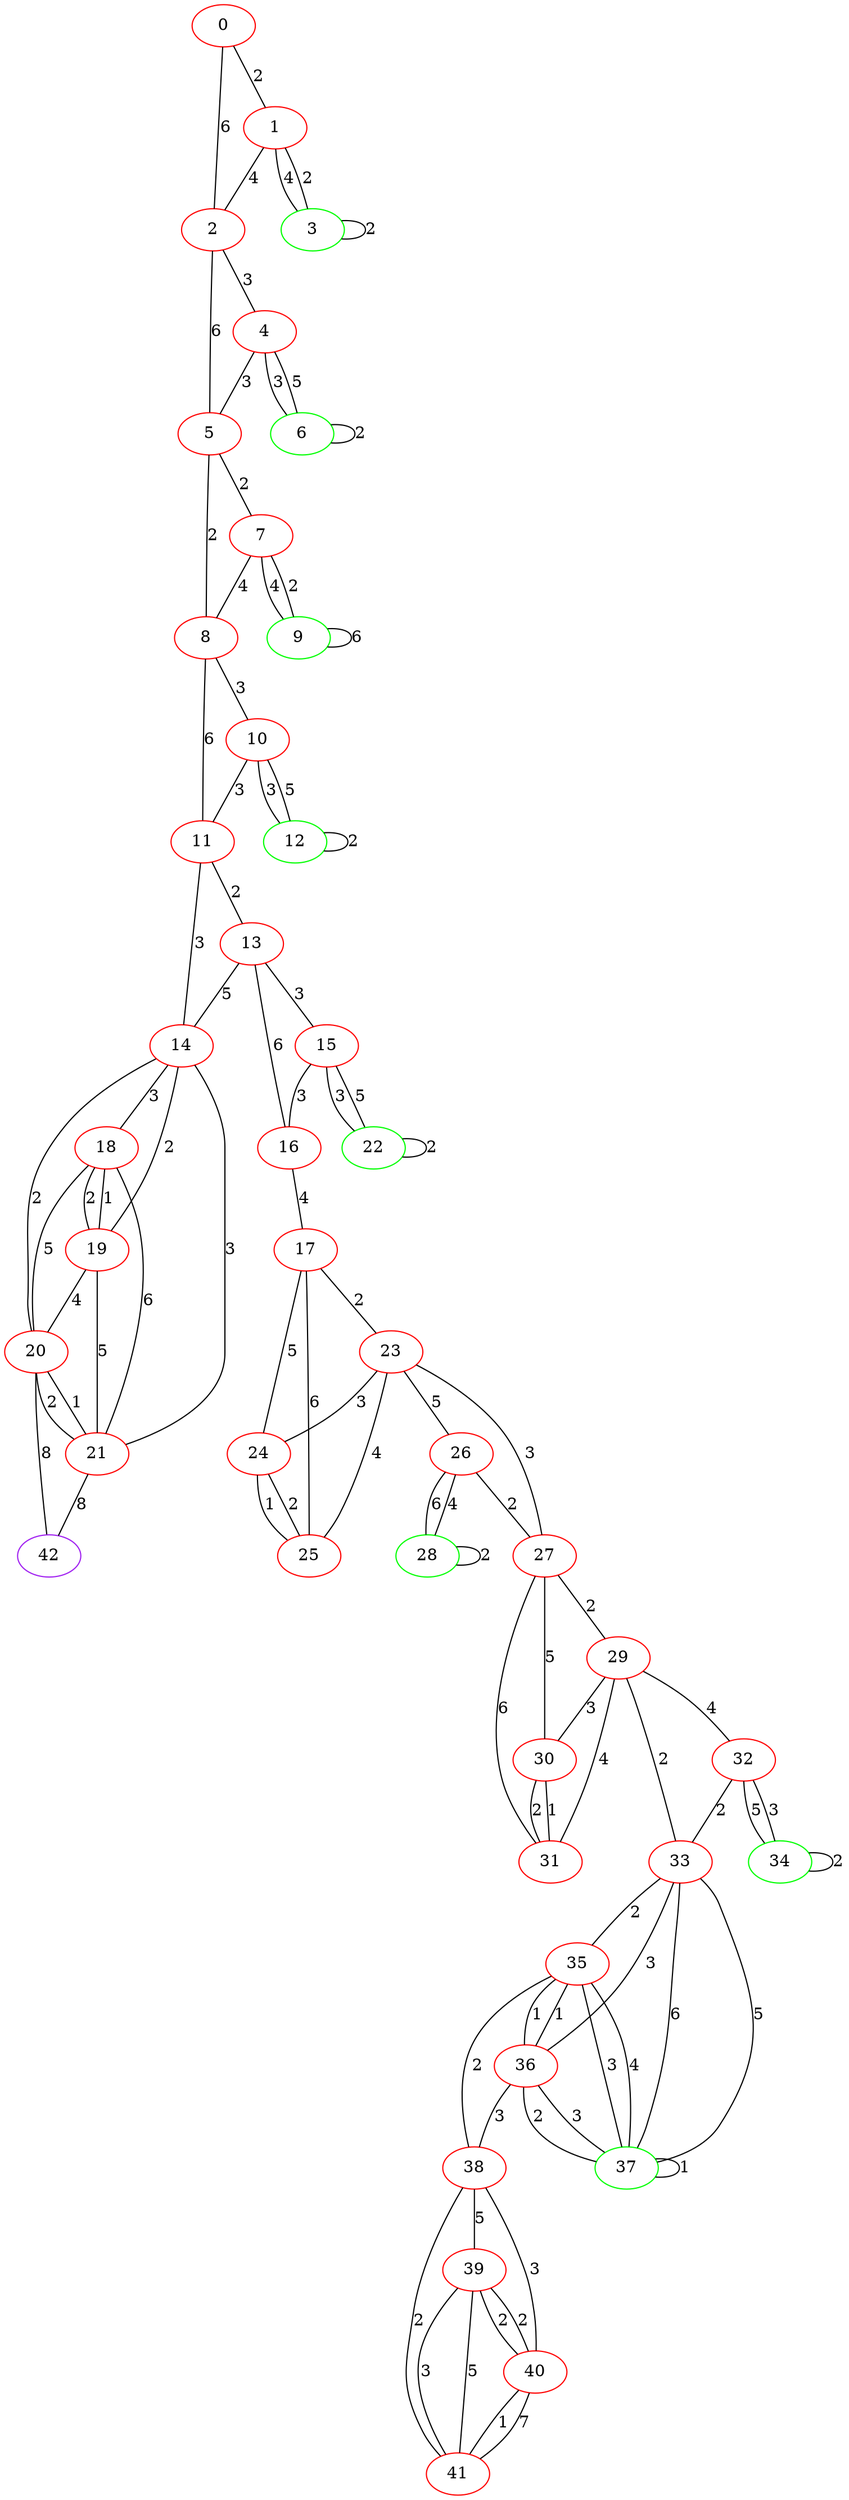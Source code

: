graph "" {
0 [color=red, weight=1];
1 [color=red, weight=1];
2 [color=red, weight=1];
3 [color=green, weight=2];
4 [color=red, weight=1];
5 [color=red, weight=1];
6 [color=green, weight=2];
7 [color=red, weight=1];
8 [color=red, weight=1];
9 [color=green, weight=2];
10 [color=red, weight=1];
11 [color=red, weight=1];
12 [color=green, weight=2];
13 [color=red, weight=1];
14 [color=red, weight=1];
15 [color=red, weight=1];
16 [color=red, weight=1];
17 [color=red, weight=1];
18 [color=red, weight=1];
19 [color=red, weight=1];
20 [color=red, weight=1];
21 [color=red, weight=1];
22 [color=green, weight=2];
23 [color=red, weight=1];
24 [color=red, weight=1];
25 [color=red, weight=1];
26 [color=red, weight=1];
27 [color=red, weight=1];
28 [color=green, weight=2];
29 [color=red, weight=1];
30 [color=red, weight=1];
31 [color=red, weight=1];
32 [color=red, weight=1];
33 [color=red, weight=1];
34 [color=green, weight=2];
35 [color=red, weight=1];
36 [color=red, weight=1];
37 [color=green, weight=2];
38 [color=red, weight=1];
39 [color=red, weight=1];
40 [color=red, weight=1];
41 [color=red, weight=1];
42 [color=purple, weight=4];
0 -- 1  [key=0, label=2];
0 -- 2  [key=0, label=6];
1 -- 2  [key=0, label=4];
1 -- 3  [key=0, label=4];
1 -- 3  [key=1, label=2];
2 -- 4  [key=0, label=3];
2 -- 5  [key=0, label=6];
3 -- 3  [key=0, label=2];
4 -- 5  [key=0, label=3];
4 -- 6  [key=0, label=3];
4 -- 6  [key=1, label=5];
5 -- 8  [key=0, label=2];
5 -- 7  [key=0, label=2];
6 -- 6  [key=0, label=2];
7 -- 8  [key=0, label=4];
7 -- 9  [key=0, label=4];
7 -- 9  [key=1, label=2];
8 -- 10  [key=0, label=3];
8 -- 11  [key=0, label=6];
9 -- 9  [key=0, label=6];
10 -- 11  [key=0, label=3];
10 -- 12  [key=0, label=3];
10 -- 12  [key=1, label=5];
11 -- 13  [key=0, label=2];
11 -- 14  [key=0, label=3];
12 -- 12  [key=0, label=2];
13 -- 16  [key=0, label=6];
13 -- 14  [key=0, label=5];
13 -- 15  [key=0, label=3];
14 -- 18  [key=0, label=3];
14 -- 19  [key=0, label=2];
14 -- 20  [key=0, label=2];
14 -- 21  [key=0, label=3];
15 -- 16  [key=0, label=3];
15 -- 22  [key=0, label=3];
15 -- 22  [key=1, label=5];
16 -- 17  [key=0, label=4];
17 -- 24  [key=0, label=5];
17 -- 25  [key=0, label=6];
17 -- 23  [key=0, label=2];
18 -- 19  [key=0, label=1];
18 -- 19  [key=1, label=2];
18 -- 20  [key=0, label=5];
18 -- 21  [key=0, label=6];
19 -- 20  [key=0, label=4];
19 -- 21  [key=0, label=5];
20 -- 42  [key=0, label=8];
20 -- 21  [key=0, label=1];
20 -- 21  [key=1, label=2];
21 -- 42  [key=0, label=8];
22 -- 22  [key=0, label=2];
23 -- 24  [key=0, label=3];
23 -- 26  [key=0, label=5];
23 -- 27  [key=0, label=3];
23 -- 25  [key=0, label=4];
24 -- 25  [key=0, label=2];
24 -- 25  [key=1, label=1];
26 -- 27  [key=0, label=2];
26 -- 28  [key=0, label=6];
26 -- 28  [key=1, label=4];
27 -- 29  [key=0, label=2];
27 -- 30  [key=0, label=5];
27 -- 31  [key=0, label=6];
28 -- 28  [key=0, label=2];
29 -- 32  [key=0, label=4];
29 -- 33  [key=0, label=2];
29 -- 30  [key=0, label=3];
29 -- 31  [key=0, label=4];
30 -- 31  [key=0, label=1];
30 -- 31  [key=1, label=2];
32 -- 33  [key=0, label=2];
32 -- 34  [key=0, label=5];
32 -- 34  [key=1, label=3];
33 -- 35  [key=0, label=2];
33 -- 36  [key=0, label=3];
33 -- 37  [key=0, label=5];
33 -- 37  [key=1, label=6];
34 -- 34  [key=0, label=2];
35 -- 36  [key=0, label=1];
35 -- 36  [key=1, label=1];
35 -- 37  [key=0, label=3];
35 -- 37  [key=1, label=4];
35 -- 38  [key=0, label=2];
36 -- 37  [key=0, label=2];
36 -- 37  [key=1, label=3];
36 -- 38  [key=0, label=3];
37 -- 37  [key=0, label=1];
38 -- 40  [key=0, label=3];
38 -- 41  [key=0, label=2];
38 -- 39  [key=0, label=5];
39 -- 40  [key=0, label=2];
39 -- 40  [key=1, label=2];
39 -- 41  [key=0, label=3];
39 -- 41  [key=1, label=5];
40 -- 41  [key=0, label=1];
40 -- 41  [key=1, label=7];
}
